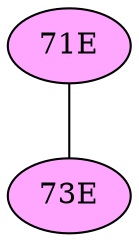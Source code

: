 // The Round Table
graph {
	"71E" [fillcolor="#FFA6FF" style=radial]
	"73E" [fillcolor="#FFA6FF" style=radial]
	"71E" -- "73E" [penwidth=1]
}
